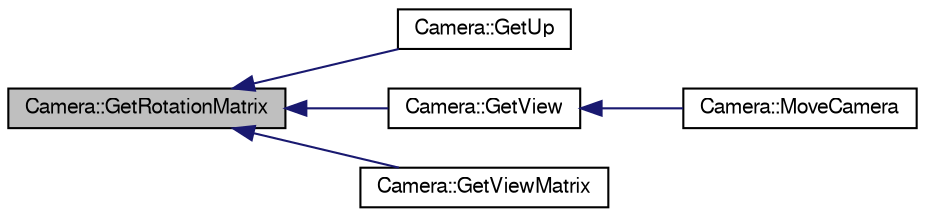 digraph G
{
  bgcolor="transparent";
  edge [fontname="FreeSans",fontsize=10,labelfontname="FreeSans",labelfontsize=10];
  node [fontname="FreeSans",fontsize=10,shape=record];
  rankdir=LR;
  Node1 [label="Camera::GetRotationMatrix",height=0.2,width=0.4,color="black", fillcolor="grey75", style="filled" fontcolor="black"];
  Node1 -> Node2 [dir=back,color="midnightblue",fontsize=10,style="solid"];
  Node2 [label="Camera::GetUp",height=0.2,width=0.4,color="black",URL="$class_camera.html#ff61f06284cca3216accdf556dfbd3c1",tooltip="Gets the camera position."];
  Node1 -> Node3 [dir=back,color="midnightblue",fontsize=10,style="solid"];
  Node3 [label="Camera::GetView",height=0.2,width=0.4,color="black",URL="$class_camera.html#338c5baf20b57652828c53e0791adf9a",tooltip="Gets the camera view."];
  Node3 -> Node4 [dir=back,color="midnightblue",fontsize=10,style="solid"];
  Node4 [label="Camera::MoveCamera",height=0.2,width=0.4,color="black",URL="$class_camera.html#ec3a27aa4de4ad2d10d421ee2fa54223",tooltip="Moves the camera."];
  Node1 -> Node5 [dir=back,color="midnightblue",fontsize=10,style="solid"];
  Node5 [label="Camera::GetViewMatrix",height=0.2,width=0.4,color="black",URL="$class_camera.html#ffa333055635aed96518c4c66be9a70c",tooltip="Gets the view matrix."];
}
